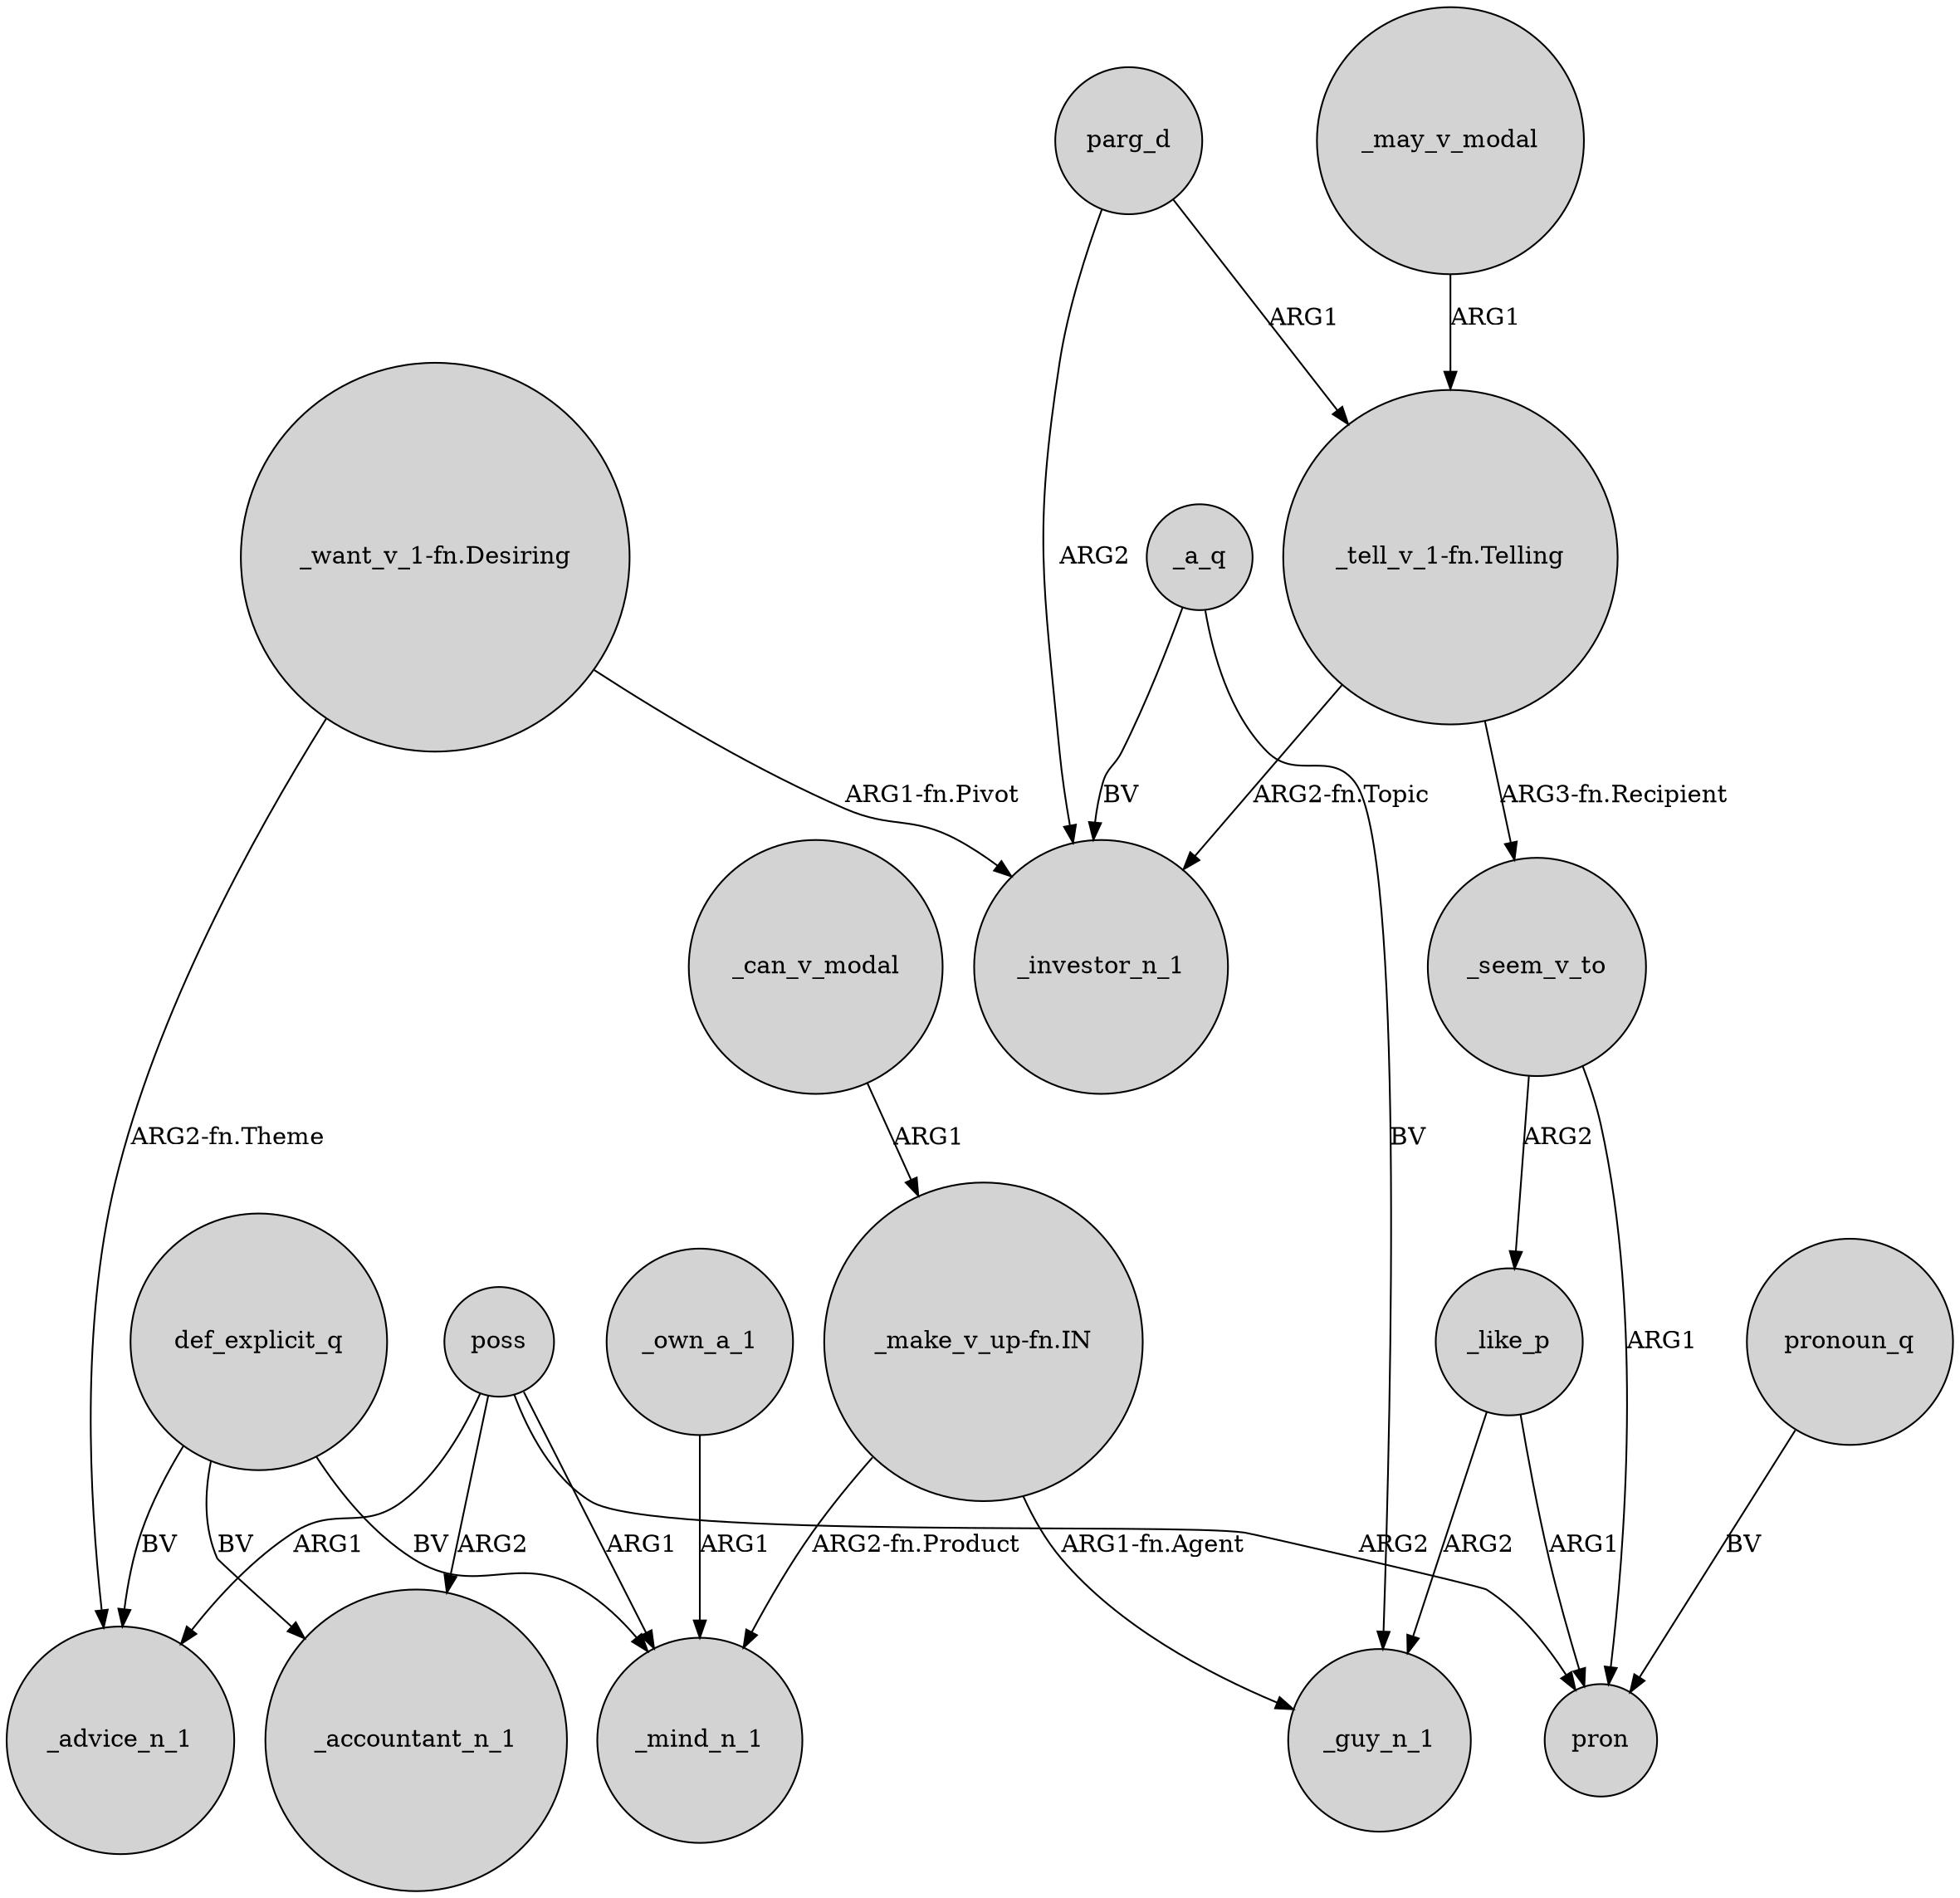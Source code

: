 digraph {
	node [shape=circle style=filled]
	poss -> _accountant_n_1 [label=ARG2]
	_can_v_modal -> "_make_v_up-fn.IN" [label=ARG1]
	poss -> pron [label=ARG2]
	parg_d -> "_tell_v_1-fn.Telling" [label=ARG1]
	parg_d -> _investor_n_1 [label=ARG2]
	"_make_v_up-fn.IN" -> _mind_n_1 [label="ARG2-fn.Product"]
	"_want_v_1-fn.Desiring" -> _advice_n_1 [label="ARG2-fn.Theme"]
	_like_p -> pron [label=ARG1]
	poss -> _advice_n_1 [label=ARG1]
	_own_a_1 -> _mind_n_1 [label=ARG1]
	"_tell_v_1-fn.Telling" -> _investor_n_1 [label="ARG2-fn.Topic"]
	def_explicit_q -> _mind_n_1 [label=BV]
	_a_q -> _guy_n_1 [label=BV]
	_seem_v_to -> pron [label=ARG1]
	"_tell_v_1-fn.Telling" -> _seem_v_to [label="ARG3-fn.Recipient"]
	pronoun_q -> pron [label=BV]
	"_make_v_up-fn.IN" -> _guy_n_1 [label="ARG1-fn.Agent"]
	_may_v_modal -> "_tell_v_1-fn.Telling" [label=ARG1]
	def_explicit_q -> _advice_n_1 [label=BV]
	_seem_v_to -> _like_p [label=ARG2]
	_a_q -> _investor_n_1 [label=BV]
	poss -> _mind_n_1 [label=ARG1]
	def_explicit_q -> _accountant_n_1 [label=BV]
	_like_p -> _guy_n_1 [label=ARG2]
	"_want_v_1-fn.Desiring" -> _investor_n_1 [label="ARG1-fn.Pivot"]
}
